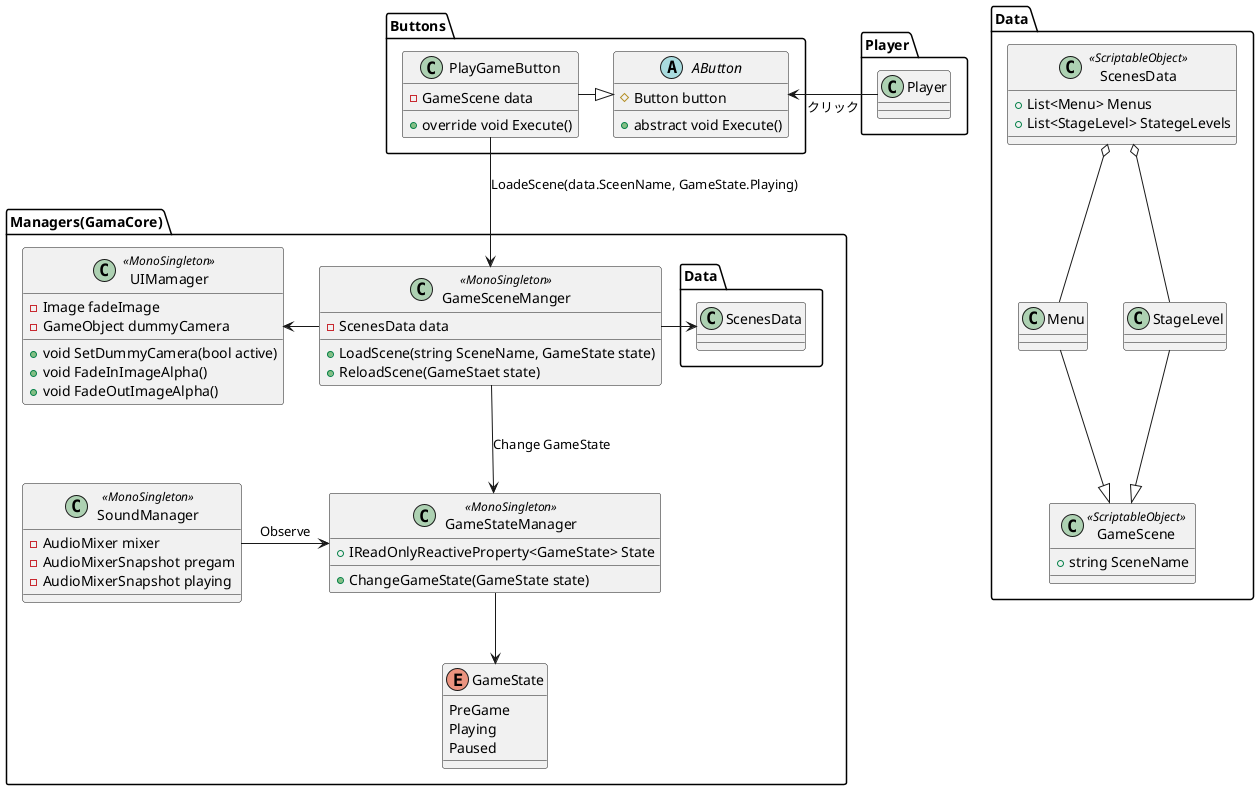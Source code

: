 @startuml

package Managers(GamaCore)
{
  enum GameState
  {
    PreGame
    Playing
    Paused
  }

  class GameStateManager<<MonoSingleton>>
  {
    + IReadOnlyReactiveProperty<GameState> State
    + ChangeGameState(GameState state)
  }
  GameStateManager --> GameState

  class UIMamager<<MonoSingleton>>
  {
    - Image fadeImage
    - GameObject dummyCamera
    + void SetDummyCamera(bool active)
    + void FadeInImageAlpha()
    + void FadeOutImageAlpha()
  }

  class GameSceneManger<<MonoSingleton>>
  {
    - ScenesData data
    + LoadScene(string SceneName, GameState state)
    + ReloadScene(GameStaet state)
  }
  GameSceneManger --r> Data.ScenesData
  GameSceneManger --d> GameStateManager : Change GameState
  GameSceneManger --l> UIMamager

  class SoundManager<<MonoSingleton>>
  {
    - AudioMixer mixer
    - AudioMixerSnapshot pregam
    - AudioMixerSnapshot playing
  }
  SoundManager --r> GameStateManager : Observe

}

package Data
{
  class GameScene<<ScriptableObject>>
  {
    + string SceneName
  }

  class Menu{}
  Menu --|> GameScene

  class StageLevel{}
  StageLevel --|> GameScene

  class ScenesData<<ScriptableObject>>
  {
    + List<Menu> Menus
    + List<StageLevel> StategeLevels
  }

  ScenesData o-- Menu
  ScenesData o-- StageLevel
}

package Buttons
{
  abstract class AButton
  {
    # Button button
    + abstract void Execute()
  }

  class PlayGameButton
  {
    - GameScene data
    + override void Execute()
  }

  PlayGameButton --r|> AButton
  PlayGameButton --d> GameSceneManger : LoadeScene(data.SceenName, GameState.Playing)
}

package Player
{
  class Player{}

  Player --l>AButton : クリック
}


@enduml